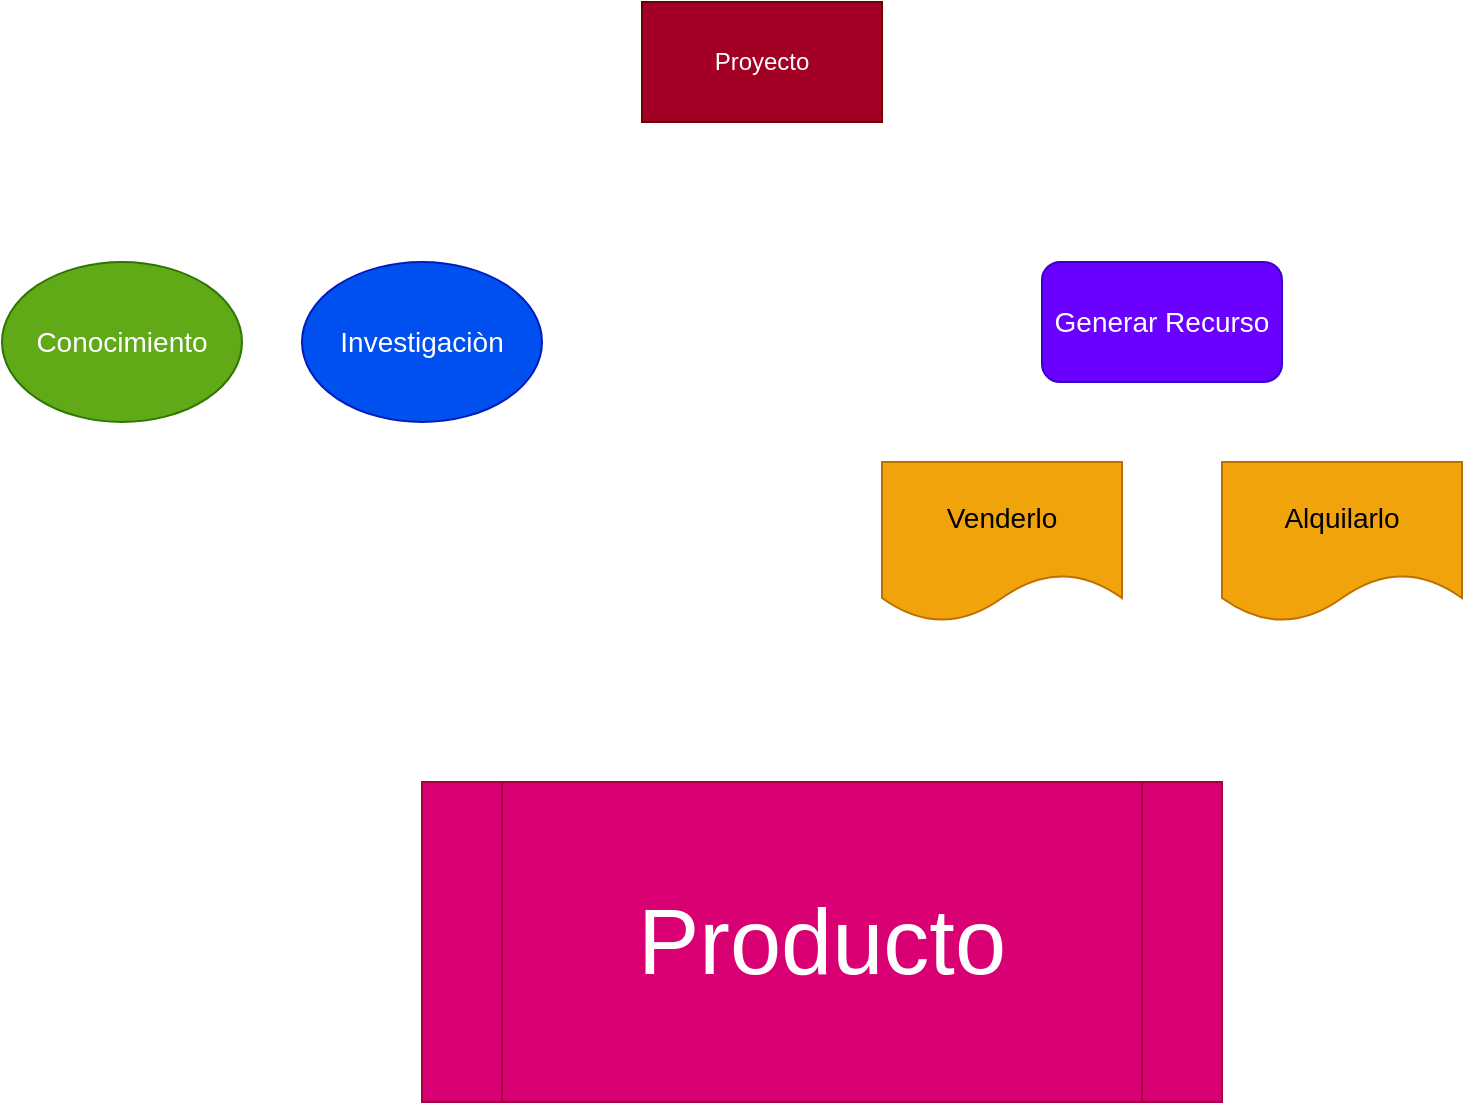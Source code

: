 <mxfile>
    <diagram id="eNQ4kdDH4jAN7OCn8DoT" name="Page-1">
        <mxGraphModel dx="1076" dy="728" grid="1" gridSize="10" guides="1" tooltips="1" connect="1" arrows="1" fold="1" page="1" pageScale="1" pageWidth="850" pageHeight="1100" math="0" shadow="0">
            <root>
                <mxCell id="0"/>
                <mxCell id="1" parent="0"/>
                <mxCell id="2" value="Proyecto&lt;br&gt;" style="rounded=0;whiteSpace=wrap;html=1;fillColor=#a20025;strokeColor=#6F0000;fontColor=#ffffff;" vertex="1" parent="1">
                    <mxGeometry x="350" y="50" width="120" height="60" as="geometry"/>
                </mxCell>
                <mxCell id="3" value="&lt;font style=&quot;font-size: 14px;&quot;&gt;Conocimiento&lt;/font&gt;" style="ellipse;whiteSpace=wrap;html=1;fillColor=#60a917;fontColor=#ffffff;strokeColor=#2D7600;" vertex="1" parent="1">
                    <mxGeometry x="30" y="180" width="120" height="80" as="geometry"/>
                </mxCell>
                <mxCell id="4" value="&lt;font style=&quot;font-size: 14px;&quot;&gt;Investigaciòn&lt;/font&gt;" style="ellipse;whiteSpace=wrap;html=1;fillColor=#0050ef;fontColor=#ffffff;strokeColor=#001DBC;" vertex="1" parent="1">
                    <mxGeometry x="180" y="180" width="120" height="80" as="geometry"/>
                </mxCell>
                <mxCell id="6" value="Generar Recurso" style="rounded=1;whiteSpace=wrap;html=1;fontSize=14;fillColor=#6a00ff;fontColor=#ffffff;strokeColor=#3700CC;" vertex="1" parent="1">
                    <mxGeometry x="550" y="180" width="120" height="60" as="geometry"/>
                </mxCell>
                <mxCell id="9" value="Venderlo" style="shape=document;whiteSpace=wrap;html=1;boundedLbl=1;fontSize=14;fillColor=#f0a30a;fontColor=#000000;strokeColor=#BD7000;" vertex="1" parent="1">
                    <mxGeometry x="470" y="280" width="120" height="80" as="geometry"/>
                </mxCell>
                <mxCell id="10" value="Alquilarlo" style="shape=document;whiteSpace=wrap;html=1;boundedLbl=1;fontSize=14;fillColor=#f0a30a;fontColor=#000000;strokeColor=#BD7000;" vertex="1" parent="1">
                    <mxGeometry x="640" y="280" width="120" height="80" as="geometry"/>
                </mxCell>
                <mxCell id="11" value="&lt;font style=&quot;font-size: 46px;&quot;&gt;Producto&lt;/font&gt;" style="shape=process;whiteSpace=wrap;html=1;backgroundOutline=1;fontSize=14;fillColor=#d80073;fontColor=#ffffff;strokeColor=#A50040;" vertex="1" parent="1">
                    <mxGeometry x="240" y="440" width="400" height="160" as="geometry"/>
                </mxCell>
            </root>
        </mxGraphModel>
    </diagram>
</mxfile>